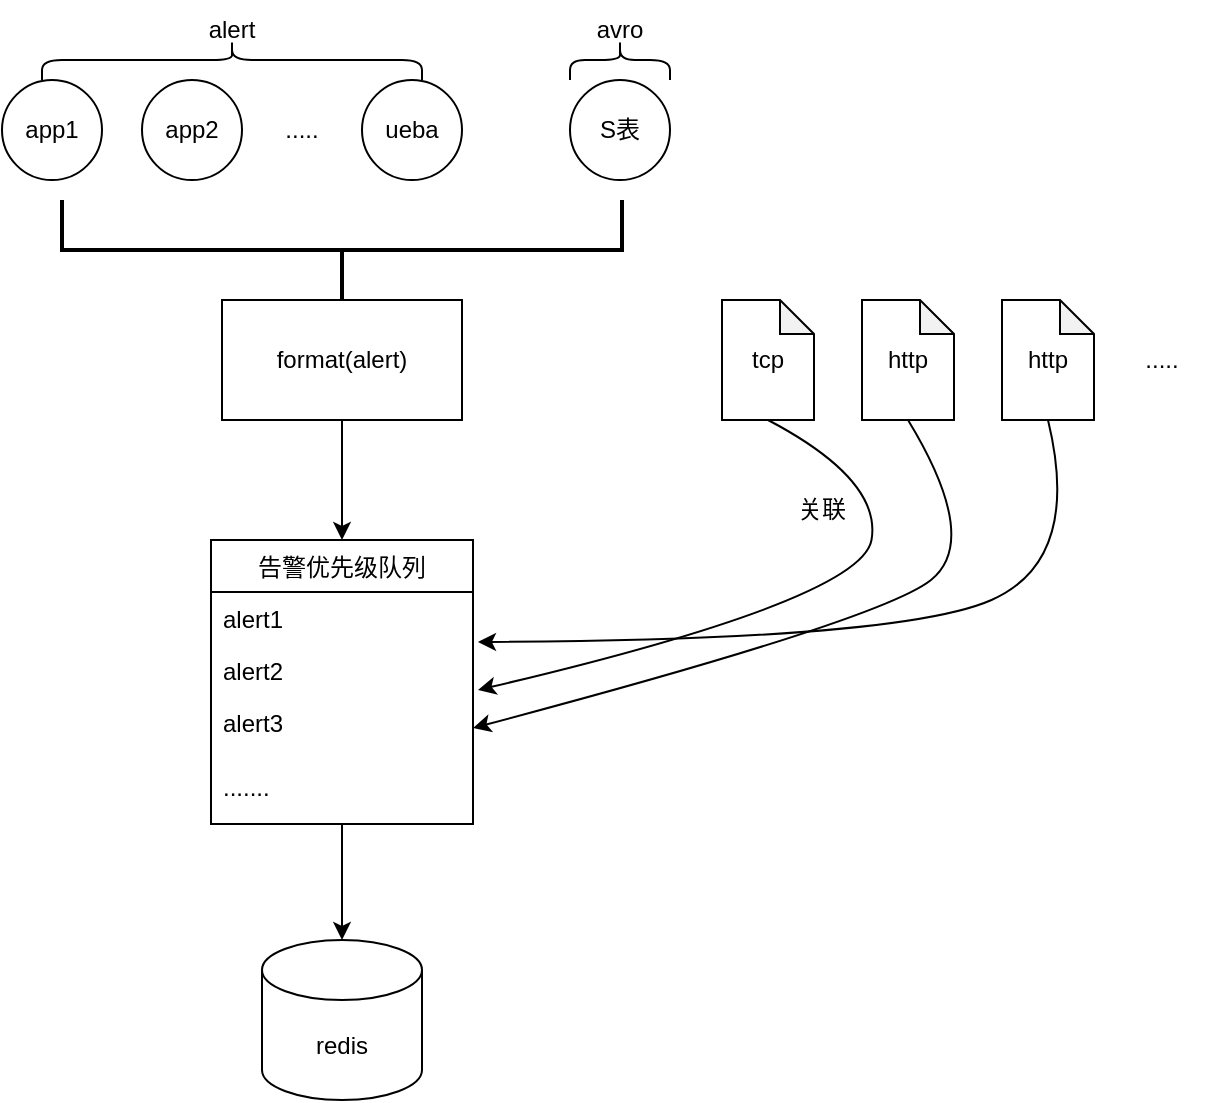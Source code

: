 <mxfile version="15.9.6" type="github">
  <diagram id="C5RBs43oDa-KdzZeNtuy" name="Page-1">
    <mxGraphModel dx="1422" dy="738" grid="1" gridSize="10" guides="1" tooltips="1" connect="1" arrows="1" fold="1" page="1" pageScale="1" pageWidth="827" pageHeight="1169" math="0" shadow="0">
      <root>
        <mxCell id="WIyWlLk6GJQsqaUBKTNV-0" />
        <mxCell id="WIyWlLk6GJQsqaUBKTNV-1" parent="WIyWlLk6GJQsqaUBKTNV-0" />
        <mxCell id="lsLdUaIHF8Rwisw6AHWt-2" value="告警优先级队列" style="swimlane;fontStyle=0;childLayout=stackLayout;horizontal=1;startSize=26;fillColor=none;horizontalStack=0;resizeParent=1;resizeParentMax=0;resizeLast=0;collapsible=1;marginBottom=0;" vertex="1" parent="WIyWlLk6GJQsqaUBKTNV-1">
          <mxGeometry x="184.5" y="300" width="131" height="142" as="geometry">
            <mxRectangle x="219" y="220" width="120" height="26" as="alternateBounds" />
          </mxGeometry>
        </mxCell>
        <mxCell id="lsLdUaIHF8Rwisw6AHWt-3" value="alert1" style="text;strokeColor=none;fillColor=none;align=left;verticalAlign=top;spacingLeft=4;spacingRight=4;overflow=hidden;rotatable=0;points=[[0,0.5],[1,0.5]];portConstraint=eastwest;" vertex="1" parent="lsLdUaIHF8Rwisw6AHWt-2">
          <mxGeometry y="26" width="131" height="26" as="geometry" />
        </mxCell>
        <mxCell id="lsLdUaIHF8Rwisw6AHWt-4" value="alert2" style="text;strokeColor=none;fillColor=none;align=left;verticalAlign=top;spacingLeft=4;spacingRight=4;overflow=hidden;rotatable=0;points=[[0,0.5],[1,0.5]];portConstraint=eastwest;" vertex="1" parent="lsLdUaIHF8Rwisw6AHWt-2">
          <mxGeometry y="52" width="131" height="26" as="geometry" />
        </mxCell>
        <mxCell id="lsLdUaIHF8Rwisw6AHWt-5" value="alert3" style="text;strokeColor=none;fillColor=none;align=left;verticalAlign=top;spacingLeft=4;spacingRight=4;overflow=hidden;rotatable=0;points=[[0,0.5],[1,0.5]];portConstraint=eastwest;" vertex="1" parent="lsLdUaIHF8Rwisw6AHWt-2">
          <mxGeometry y="78" width="131" height="32" as="geometry" />
        </mxCell>
        <mxCell id="lsLdUaIHF8Rwisw6AHWt-31" value="......." style="text;strokeColor=none;fillColor=none;align=left;verticalAlign=top;spacingLeft=4;spacingRight=4;overflow=hidden;rotatable=0;points=[[0,0.5],[1,0.5]];portConstraint=eastwest;" vertex="1" parent="lsLdUaIHF8Rwisw6AHWt-2">
          <mxGeometry y="110" width="131" height="32" as="geometry" />
        </mxCell>
        <mxCell id="lsLdUaIHF8Rwisw6AHWt-7" value="tcp" style="shape=note;whiteSpace=wrap;html=1;backgroundOutline=1;darkOpacity=0.05;size=17;" vertex="1" parent="WIyWlLk6GJQsqaUBKTNV-1">
          <mxGeometry x="440" y="180" width="46" height="60" as="geometry" />
        </mxCell>
        <mxCell id="lsLdUaIHF8Rwisw6AHWt-8" value="http" style="shape=note;whiteSpace=wrap;html=1;backgroundOutline=1;darkOpacity=0.05;size=17;" vertex="1" parent="WIyWlLk6GJQsqaUBKTNV-1">
          <mxGeometry x="510" y="180" width="46" height="60" as="geometry" />
        </mxCell>
        <mxCell id="lsLdUaIHF8Rwisw6AHWt-9" value="....." style="text;html=1;strokeColor=none;fillColor=none;align=center;verticalAlign=middle;whiteSpace=wrap;rounded=0;" vertex="1" parent="WIyWlLk6GJQsqaUBKTNV-1">
          <mxGeometry x="630" y="195" width="60" height="30" as="geometry" />
        </mxCell>
        <mxCell id="lsLdUaIHF8Rwisw6AHWt-13" value="app1" style="ellipse;whiteSpace=wrap;html=1;aspect=fixed;" vertex="1" parent="WIyWlLk6GJQsqaUBKTNV-1">
          <mxGeometry x="80" y="70" width="50" height="50" as="geometry" />
        </mxCell>
        <mxCell id="lsLdUaIHF8Rwisw6AHWt-14" value="app2" style="ellipse;whiteSpace=wrap;html=1;aspect=fixed;" vertex="1" parent="WIyWlLk6GJQsqaUBKTNV-1">
          <mxGeometry x="150" y="70" width="50" height="50" as="geometry" />
        </mxCell>
        <mxCell id="lsLdUaIHF8Rwisw6AHWt-15" value="ueba" style="ellipse;whiteSpace=wrap;html=1;aspect=fixed;" vertex="1" parent="WIyWlLk6GJQsqaUBKTNV-1">
          <mxGeometry x="260" y="70" width="50" height="50" as="geometry" />
        </mxCell>
        <mxCell id="lsLdUaIHF8Rwisw6AHWt-18" value="....." style="text;html=1;strokeColor=none;fillColor=none;align=center;verticalAlign=middle;whiteSpace=wrap;rounded=0;" vertex="1" parent="WIyWlLk6GJQsqaUBKTNV-1">
          <mxGeometry x="200" y="80" width="60" height="30" as="geometry" />
        </mxCell>
        <mxCell id="lsLdUaIHF8Rwisw6AHWt-19" value="S表" style="ellipse;whiteSpace=wrap;html=1;aspect=fixed;" vertex="1" parent="WIyWlLk6GJQsqaUBKTNV-1">
          <mxGeometry x="364" y="70" width="50" height="50" as="geometry" />
        </mxCell>
        <mxCell id="lsLdUaIHF8Rwisw6AHWt-21" value="" style="shape=curlyBracket;whiteSpace=wrap;html=1;rounded=1;direction=south;" vertex="1" parent="WIyWlLk6GJQsqaUBKTNV-1">
          <mxGeometry x="100" y="50" width="190" height="20" as="geometry" />
        </mxCell>
        <mxCell id="lsLdUaIHF8Rwisw6AHWt-23" value="" style="shape=curlyBracket;whiteSpace=wrap;html=1;rounded=1;direction=south;" vertex="1" parent="WIyWlLk6GJQsqaUBKTNV-1">
          <mxGeometry x="364" y="50" width="50" height="20" as="geometry" />
        </mxCell>
        <mxCell id="lsLdUaIHF8Rwisw6AHWt-25" value="alert" style="text;html=1;strokeColor=none;fillColor=none;align=center;verticalAlign=middle;whiteSpace=wrap;rounded=0;" vertex="1" parent="WIyWlLk6GJQsqaUBKTNV-1">
          <mxGeometry x="165" y="30" width="60" height="30" as="geometry" />
        </mxCell>
        <mxCell id="lsLdUaIHF8Rwisw6AHWt-26" value="avro" style="text;html=1;strokeColor=none;fillColor=none;align=center;verticalAlign=middle;whiteSpace=wrap;rounded=0;" vertex="1" parent="WIyWlLk6GJQsqaUBKTNV-1">
          <mxGeometry x="359" y="30" width="60" height="30" as="geometry" />
        </mxCell>
        <mxCell id="lsLdUaIHF8Rwisw6AHWt-33" value="" style="strokeWidth=2;html=1;shape=mxgraph.flowchart.annotation_2;align=left;labelPosition=right;pointerEvents=1;direction=north;" vertex="1" parent="WIyWlLk6GJQsqaUBKTNV-1">
          <mxGeometry x="110" y="130" width="280" height="50" as="geometry" />
        </mxCell>
        <mxCell id="lsLdUaIHF8Rwisw6AHWt-34" style="edgeStyle=orthogonalEdgeStyle;rounded=0;orthogonalLoop=1;jettySize=auto;html=1;exitX=0;exitY=0.5;exitDx=0;exitDy=0;exitPerimeter=0;" edge="1" parent="WIyWlLk6GJQsqaUBKTNV-1" source="lsLdUaIHF8Rwisw6AHWt-33" target="lsLdUaIHF8Rwisw6AHWt-33">
          <mxGeometry relative="1" as="geometry" />
        </mxCell>
        <mxCell id="lsLdUaIHF8Rwisw6AHWt-35" style="edgeStyle=orthogonalEdgeStyle;rounded=0;orthogonalLoop=1;jettySize=auto;html=1;exitX=0;exitY=0.5;exitDx=0;exitDy=0;exitPerimeter=0;" edge="1" parent="WIyWlLk6GJQsqaUBKTNV-1" source="lsLdUaIHF8Rwisw6AHWt-33" target="lsLdUaIHF8Rwisw6AHWt-33">
          <mxGeometry relative="1" as="geometry" />
        </mxCell>
        <mxCell id="lsLdUaIHF8Rwisw6AHWt-41" style="edgeStyle=orthogonalEdgeStyle;rounded=0;orthogonalLoop=1;jettySize=auto;html=1;exitX=0.5;exitY=1;exitDx=0;exitDy=0;shadow=0;" edge="1" parent="WIyWlLk6GJQsqaUBKTNV-1" source="lsLdUaIHF8Rwisw6AHWt-39" target="lsLdUaIHF8Rwisw6AHWt-2">
          <mxGeometry relative="1" as="geometry" />
        </mxCell>
        <mxCell id="lsLdUaIHF8Rwisw6AHWt-39" value="format(alert)" style="rounded=0;whiteSpace=wrap;html=1;" vertex="1" parent="WIyWlLk6GJQsqaUBKTNV-1">
          <mxGeometry x="190" y="180" width="120" height="60" as="geometry" />
        </mxCell>
        <mxCell id="lsLdUaIHF8Rwisw6AHWt-42" value="http" style="shape=note;whiteSpace=wrap;html=1;backgroundOutline=1;darkOpacity=0.05;size=17;" vertex="1" parent="WIyWlLk6GJQsqaUBKTNV-1">
          <mxGeometry x="580" y="180" width="46" height="60" as="geometry" />
        </mxCell>
        <mxCell id="lsLdUaIHF8Rwisw6AHWt-48" value="" style="curved=1;endArrow=classic;html=1;rounded=0;shadow=0;exitX=0.5;exitY=1;exitDx=0;exitDy=0;exitPerimeter=0;entryX=1.019;entryY=-0.094;entryDx=0;entryDy=0;entryPerimeter=0;" edge="1" parent="WIyWlLk6GJQsqaUBKTNV-1" source="lsLdUaIHF8Rwisw6AHWt-7" target="lsLdUaIHF8Rwisw6AHWt-5">
          <mxGeometry width="50" height="50" relative="1" as="geometry">
            <mxPoint x="613" y="250" as="sourcePoint" />
            <mxPoint x="326.941" y="357.996" as="targetPoint" />
            <Array as="points">
              <mxPoint x="520" y="270" />
              <mxPoint x="509.5" y="330" />
            </Array>
          </mxGeometry>
        </mxCell>
        <mxCell id="lsLdUaIHF8Rwisw6AHWt-49" value="" style="curved=1;endArrow=classic;html=1;rounded=0;shadow=0;exitX=0.5;exitY=1;exitDx=0;exitDy=0;exitPerimeter=0;entryX=1;entryY=0.5;entryDx=0;entryDy=0;" edge="1" parent="WIyWlLk6GJQsqaUBKTNV-1" source="lsLdUaIHF8Rwisw6AHWt-8" target="lsLdUaIHF8Rwisw6AHWt-5">
          <mxGeometry width="50" height="50" relative="1" as="geometry">
            <mxPoint x="473" y="250" as="sourcePoint" />
            <mxPoint x="336.941" y="367.996" as="targetPoint" />
            <Array as="points">
              <mxPoint x="569.5" y="300" />
              <mxPoint x="519.5" y="340" />
            </Array>
          </mxGeometry>
        </mxCell>
        <mxCell id="lsLdUaIHF8Rwisw6AHWt-52" value="" style="curved=1;endArrow=classic;html=1;rounded=0;shadow=0;exitX=0.5;exitY=1;exitDx=0;exitDy=0;exitPerimeter=0;entryX=1.019;entryY=-0.038;entryDx=0;entryDy=0;entryPerimeter=0;" edge="1" parent="WIyWlLk6GJQsqaUBKTNV-1" source="lsLdUaIHF8Rwisw6AHWt-42" target="lsLdUaIHF8Rwisw6AHWt-4">
          <mxGeometry width="50" height="50" relative="1" as="geometry">
            <mxPoint x="543" y="250" as="sourcePoint" />
            <mxPoint x="325.5" y="404" as="targetPoint" />
            <Array as="points">
              <mxPoint x="620" y="310" />
              <mxPoint x="529.5" y="350" />
            </Array>
          </mxGeometry>
        </mxCell>
        <mxCell id="lsLdUaIHF8Rwisw6AHWt-53" value="关联" style="text;html=1;strokeColor=none;fillColor=none;align=center;verticalAlign=middle;whiteSpace=wrap;rounded=0;" vertex="1" parent="WIyWlLk6GJQsqaUBKTNV-1">
          <mxGeometry x="460" y="270" width="60" height="30" as="geometry" />
        </mxCell>
        <mxCell id="lsLdUaIHF8Rwisw6AHWt-56" value="" style="endArrow=classic;html=1;rounded=0;shadow=0;" edge="1" parent="WIyWlLk6GJQsqaUBKTNV-1" source="lsLdUaIHF8Rwisw6AHWt-31">
          <mxGeometry width="50" height="50" relative="1" as="geometry">
            <mxPoint x="244" y="447" as="sourcePoint" />
            <mxPoint x="250" y="500" as="targetPoint" />
          </mxGeometry>
        </mxCell>
        <mxCell id="lsLdUaIHF8Rwisw6AHWt-57" value="redis" style="shape=cylinder3;whiteSpace=wrap;html=1;boundedLbl=1;backgroundOutline=1;size=15;" vertex="1" parent="WIyWlLk6GJQsqaUBKTNV-1">
          <mxGeometry x="210" y="500" width="80" height="80" as="geometry" />
        </mxCell>
      </root>
    </mxGraphModel>
  </diagram>
</mxfile>
